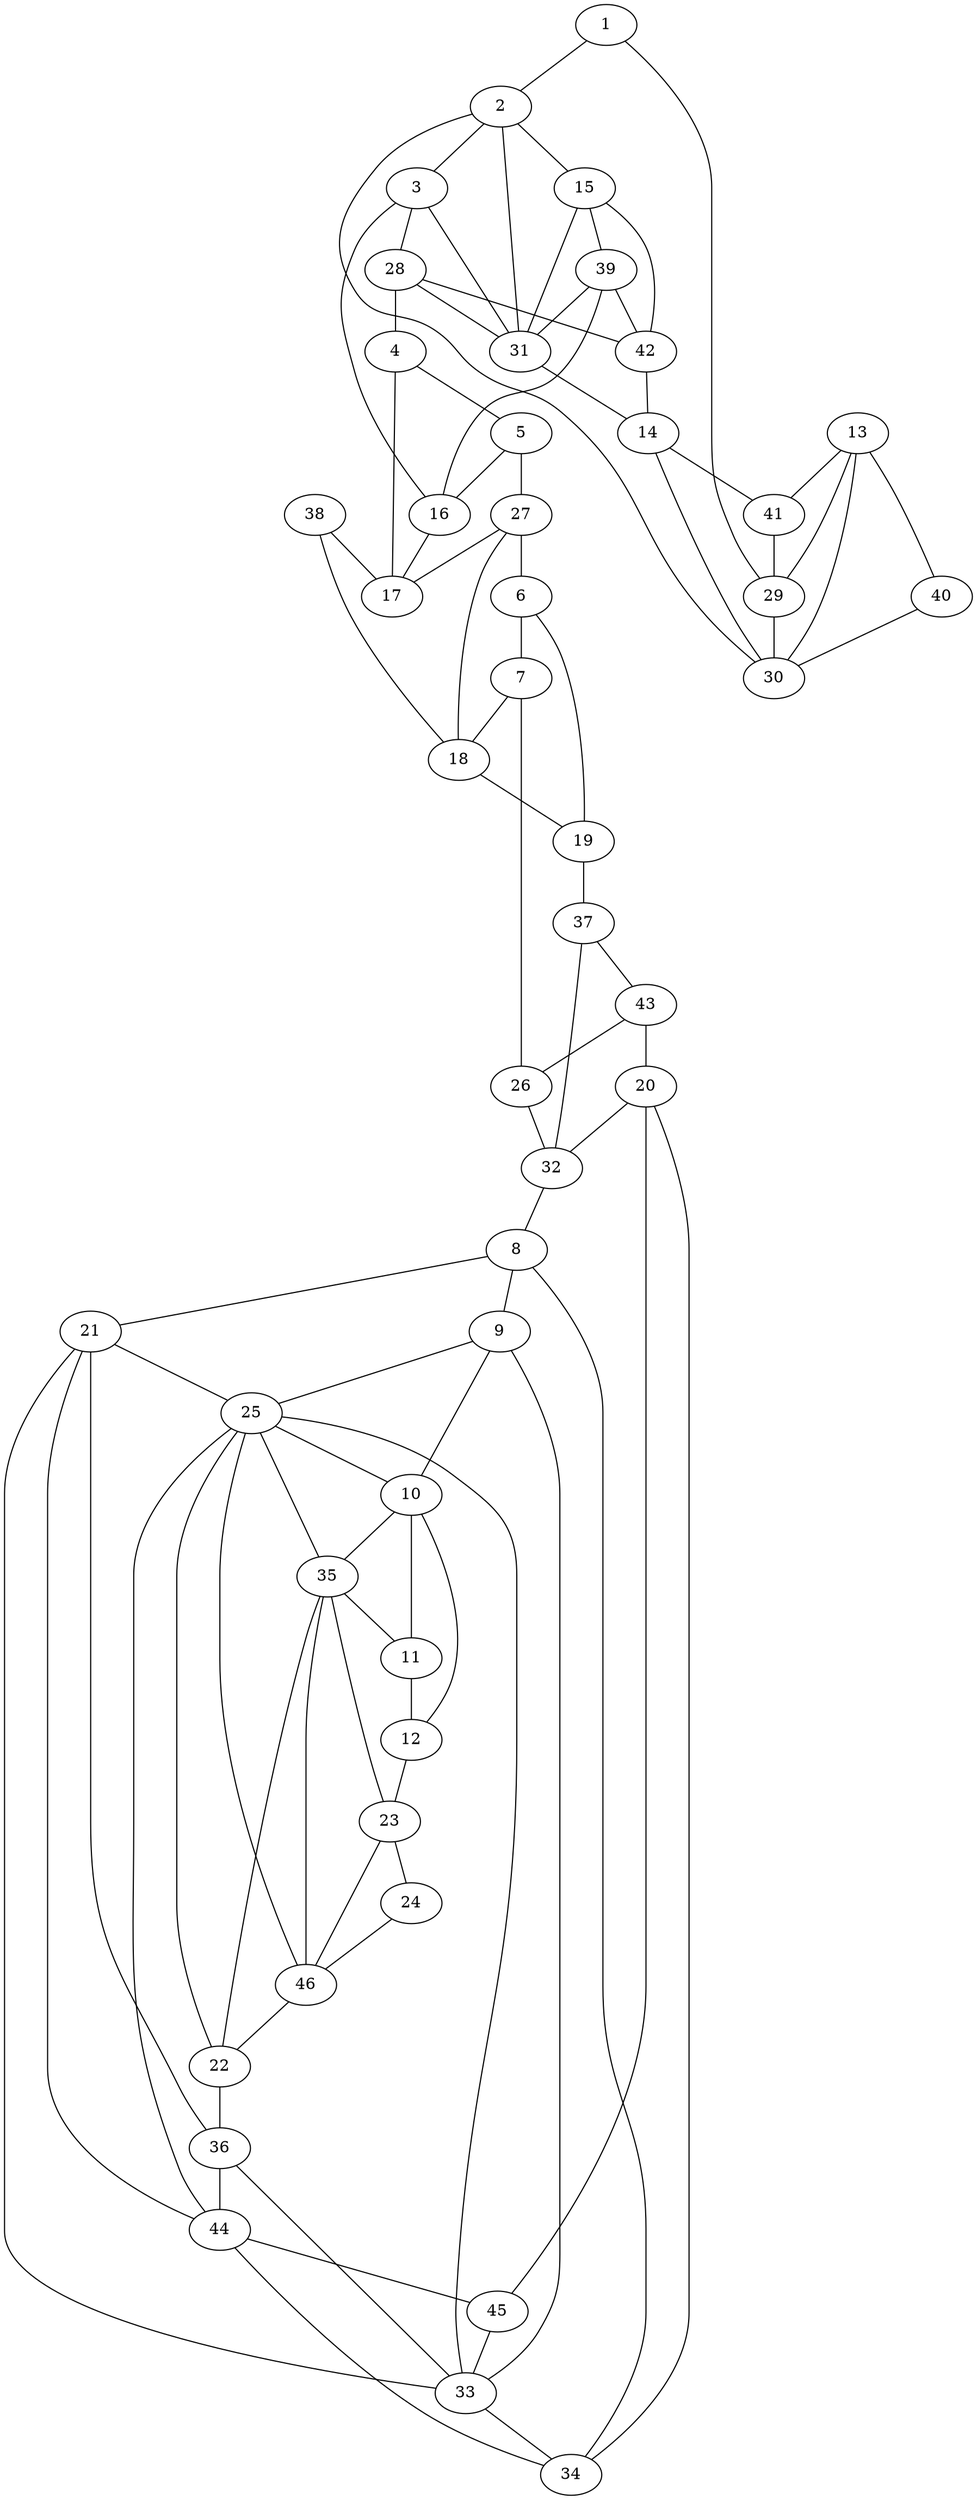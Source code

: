 graph pdb2udp {
	1	 [aaLength=12,
		sequence=YIGSHTCVQLLQ,
		type=0];
	2	 [aaLength=11,
		sequence=RSVLPVIERLG,
		type=0];
	1 -- 2	 [distance0="27.61658",
		frequency=1,
		type0=1];
	29	 [aaLength=5,
		sequence=RVLVT,
		type=1];
	1 -- 29	 [distance0="53.44322",
		frequency=1,
		type0=3];
	3	 [aaLength=10,
		sequence=EALMTEILHD,
		type=0];
	2 -- 3	 [distance0="33.50406",
		frequency=1,
		type0=2];
	15	 [aaLength=10,
		sequence=EALMTEILHD,
		type=0];
	2 -- 15	 [distance0="41.31079",
		frequency=1,
		type0=3];
	31	 [aaLength=4,
		sequence=TFVE,
		type=1];
	2 -- 31	 [distance0="4.0",
		frequency=1,
		type0=4];
	16	 [aaLength=6,
		sequence=VGESVQ,
		type=0];
	3 -- 16	 [distance0="24.45048",
		frequency=1,
		type0=2];
	28	 [aaLength=4,
		sequence=TVIH,
		type=1];
	3 -- 28	 [distance0="4.0",
		frequency=1,
		type0=4];
	3 -- 31	 [distance0="32.38355",
		frequency=1,
		type0=3];
	4	 [aaLength=6,
		sequence=VGESVQ,
		type=0];
	5	 [aaLength=22,
		sequence=PLEYYDNNVNGTLRLISAMRAA,
		type=0];
	4 -- 5	 [distance0="18.63055",
		distance1="1.0",
		frequency=2,
		type0=1,
		type1=4];
	17	 [aaLength=21,
		sequence=PLEYYDNNVNGTLRLISAMRA,
		type=0];
	4 -- 17	 [distance0="23.27887",
		frequency=1,
		type0=2];
	5 -- 16	 [distance0="17.29611",
		frequency=1,
		type0=2];
	27	 [aaLength=7,
		sequence=NFIFSSS,
		type=1];
	5 -- 27	 [distance0="3.0",
		frequency=1,
		type0=4];
	6	 [aaLength=4,
		sequence=ATVY,
		type=0];
	7	 [aaLength=19,
		sequence=PYGKSKLMVEQILTDLQKA,
		type=0];
	6 -- 7	 [distance0="25.78331",
		distance1="19.0",
		frequency=2,
		type0=2,
		type1=4];
	19	 [aaLength=19,
		sequence=PYGKSKLMVEQILTDLQKA,
		type=0];
	6 -- 19	 [distance0="28.82126",
		frequency=1,
		type0=3];
	18	 [aaLength=4,
		sequence=ATVY,
		type=0];
	7 -- 18	 [distance0="25.02866",
		frequency=1,
		type0=2];
	26	 [aaLength=7,
		sequence=SIALLRY,
		type=1];
	7 -- 26	 [distance0="4.0",
		frequency=1,
		type0=4];
	8	 [aaLength=9,
		sequence=LMPYIAQVA,
		type=0];
	9	 [aaLength=15,
		sequence=VMDLADGHVVAMEKL,
		type=0];
	8 -- 9	 [distance0="44.98607",
		frequency=1,
		type0=1];
	21	 [aaLength=15,
		sequence=VMDLADGHVVAMEKL,
		type=0];
	8 -- 21	 [distance0="55.05028",
		frequency=1,
		type0=3];
	34	 [aaLength=4,
		sequence=LAIF,
		type=1];
	8 -- 34	 [distance0="6.0",
		frequency=1,
		type0=4];
	25	 [aaLength=7,
		sequence=GVHIYNL,
		type=1];
	9 -- 25	 [distance0="4.0",
		frequency=1,
		type0=4];
	10	 [aaLength=12,
		sequence=VLDVVNAFSKAC,
		type=0];
	12	 [aaLength=14,
		sequence=LDEMAQDTWHWQSR,
		type=0];
	10 -- 12	 [distance0="50.25589",
		frequency=1,
		type0=3];
	11	 [aaLength=7,
		sequence=SKADREL,
		type=0];
	10 -- 11	 [distance0="44.89582",
		frequency=1,
		type0=2];
	10 -- 9	 [distance0="44.23313",
		frequency=1,
		type0=1];
	35	 [aaLength=4,
		sequence=YHFA,
		type=1];
	10 -- 35	 [distance0="5.0",
		frequency=1,
		type0=4];
	11 -- 12	 [distance0="23.07891",
		distance1="7.0",
		frequency=2,
		type0=1,
		type1=4];
	23	 [aaLength=7,
		sequence=SKADREL,
		type=0];
	12 -- 23	 [distance0="40.22534",
		frequency=1,
		type0=2];
	13	 [aaLength=12,
		sequence=YIGSHTCVQLLQ,
		type=0];
	13 -- 29	 [distance0="21.52698",
		frequency=1,
		type0=1];
	30	 [aaLength=6,
		sequence=DVIILD,
		type=1];
	13 -- 30	 [distance0="24.64571",
		frequency=1,
		type0=3];
	40	 [aaLength=5,
		sequence=RVLVT,
		type=1];
	13 -- 40	 [distance0="21.52698",
		frequency=1,
		type0=2];
	41	 [aaLength=6,
		sequence=DVIILD,
		type=1];
	13 -- 41	 [distance0="3.0",
		frequency=1,
		type0=4];
	14	 [aaLength=11,
		sequence=RSVLPVIERLG,
		type=0];
	14 -- 30	 [distance0="14.48037",
		frequency=1,
		type0=1];
	14 -- 41	 [distance0="14.48037",
		frequency=1,
		type0=2];
	15 -- 31	 [distance0="27.72992",
		frequency=1,
		type0=2];
	39	 [aaLength=4,
		sequence=TVIH,
		type=1];
	15 -- 39	 [distance0="4.0",
		frequency=1,
		type0=4];
	42	 [aaLength=4,
		sequence=TFVE,
		type=1];
	15 -- 42	 [distance0="27.72992",
		frequency=1,
		type0=3];
	16 -- 17	 [distance0="17.26256",
		distance1="1.0",
		frequency=2,
		type0=1,
		type1=4];
	18 -- 19	 [distance0="24.61544",
		distance1="19.0",
		frequency=2,
		type0=2,
		type1=4];
	37	 [aaLength=7,
		sequence=SIALLRY,
		type=1];
	19 -- 37	 [distance0="4.0",
		frequency=1,
		type0=4];
	20	 [aaLength=9,
		sequence=LMPYIAQVA,
		type=0];
	32	 [aaLength=3,
		sequence=NPV,
		type=1];
	20 -- 32	 [distance0="28.97235",
		frequency=1,
		type0=3];
	20 -- 34	 [distance0="24.96792",
		frequency=1,
		type0=1];
	45	 [aaLength=4,
		sequence=LAIF,
		type=1];
	20 -- 45	 [distance0="24.96792",
		distance1="6.0",
		frequency=2,
		type0=2,
		type1=4];
	21 -- 25	 [distance0="32.50394",
		frequency=1,
		type0=3];
	33	 [aaLength=3,
		sequence=YIH,
		type=1];
	21 -- 33	 [distance0="26.54253",
		frequency=1,
		type0=1];
	36	 [aaLength=7,
		sequence=GVHIYNL,
		type=1];
	21 -- 36	 [distance0="4.0",
		frequency=1,
		type0=4];
	44	 [aaLength=3,
		sequence=YIH,
		type=1];
	21 -- 44	 [distance0="26.54253",
		frequency=1,
		type0=2];
	22	 [aaLength=12,
		sequence=VLDVVNAFSKAC,
		type=0];
	22 -- 25	 [distance0="25.50433",
		frequency=1,
		type0=1];
	22 -- 36	 [distance0="25.50433",
		frequency=1,
		type0=2];
	24	 [aaLength=14,
		sequence=LDEMAQDTWHWQSR,
		type=0];
	23 -- 24	 [distance0="28.0705",
		distance1="7.0",
		frequency=2,
		type0=1,
		type1=4];
	23 -- 35	 [distance0="38.83695",
		frequency=1,
		type0=2];
	46	 [aaLength=4,
		sequence=YHFA,
		type=1];
	23 -- 46	 [distance0="38.83695",
		frequency=1,
		type0=3];
	24 -- 46	 [distance0="34.04017",
		frequency=1,
		type0=3];
	25 -- 10	 [distance0="7.0",
		frequency=1,
		type0=4];
	25 -- 33	 [distance0="22.0",
		frequency=1,
		type0=2];
	25 -- 44	 [distance0="22.0",
		frequency=1,
		type0=3];
	26 -- 32	 [distance0="8.0",
		distance1="1.0",
		frequency=2,
		type0=2,
		type1=4];
	27 -- 6	 [distance0="0.0",
		frequency=1,
		type0=5];
	27 -- 17	 [distance0="37.15603",
		frequency=1,
		type0=3];
	27 -- 18	 [distance0="35.75205",
		frequency=1,
		type0=2];
	28 -- 4	 [distance0="6.0",
		frequency=1,
		type0=4];
	28 -- 31	 [distance0="23.0",
		frequency=1,
		type0=2];
	28 -- 42	 [distance0="23.0",
		frequency=1,
		type0=3];
	29 -- 30	 [distance0="24.0",
		distance1="19.0",
		frequency=2,
		type0=3,
		type1=4];
	30 -- 2	 [distance0="6.0",
		frequency=1,
		type0=4];
	31 -- 14	 [distance0="17.04937",
		frequency=1,
		type0=2];
	32 -- 8	 [distance0="18.0",
		frequency=1,
		type0=4];
	33 -- 9	 [distance0="0.0",
		frequency=1,
		type0=5];
	33 -- 34	 [distance0="18.0",
		frequency=1,
		type0=2];
	35 -- 11	 [distance0="14.0",
		frequency=1,
		type0=4];
	35 -- 22	 [distance0="27.26666",
		frequency=1,
		type0=2];
	35 -- 25	 [distance0="31.0",
		frequency=1,
		type0=3];
	35 -- 46	 [distance0="0.0",
		frequency=1,
		type0=1];
	36 -- 33	 [distance0="22.0",
		frequency=1,
		type0=2];
	36 -- 44	 [distance0="22.0",
		frequency=1,
		type0=3];
	37 -- 32	 [distance0="8.0",
		frequency=1,
		type0=2];
	43	 [aaLength=3,
		sequence=NPV,
		type=1];
	37 -- 43	 [distance0="8.0",
		distance1="1.0",
		frequency=2,
		type0=3,
		type1=4];
	38	 [aaLength=7,
		sequence=NFIFSSS,
		type=1];
	38 -- 17	 [distance0="37.15603",
		frequency=1,
		type0=3];
	38 -- 18	 [distance0="35.75205",
		distance1="0.0",
		frequency=2,
		type0=2,
		type1=5];
	39 -- 16	 [distance0="6.0",
		frequency=1,
		type0=4];
	39 -- 31	 [distance0="23.0",
		frequency=1,
		type0=2];
	39 -- 42	 [distance0="23.0",
		frequency=1,
		type0=3];
	40 -- 30	 [distance0="24.0",
		frequency=1,
		type0=3];
	41 -- 29	 [distance0="24.0",
		frequency=1,
		type0=3];
	42 -- 14	 [distance0="17.04937",
		frequency=1,
		type0=2];
	43 -- 20	 [distance0="18.0",
		frequency=1,
		type0=4];
	43 -- 26	 [distance0="8.0",
		frequency=1,
		type0=2];
	44 -- 34	 [distance0="18.0",
		frequency=1,
		type0=2];
	44 -- 45	 [distance0="18.0",
		frequency=1,
		type0=3];
	45 -- 33	 [distance0="18.0",
		frequency=1,
		type0=2];
	46 -- 22	 [distance0="27.26666",
		frequency=1,
		type0=2];
	46 -- 25	 [distance0="31.0",
		frequency=1,
		type0=3];
}
